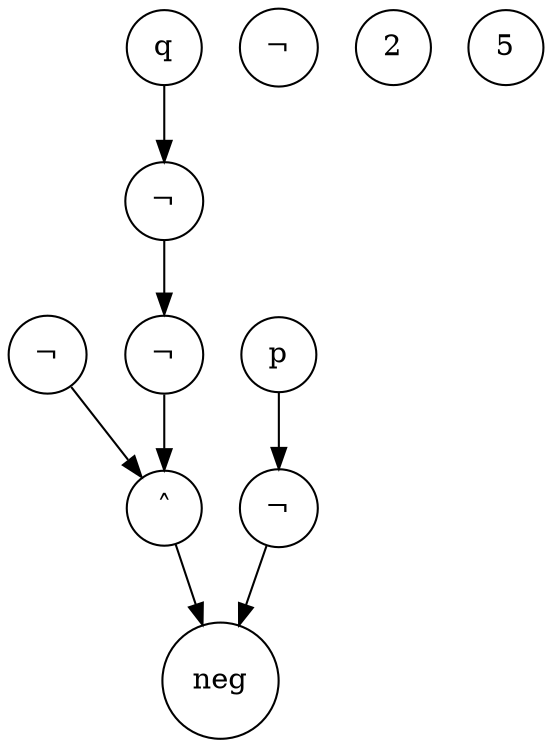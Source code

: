 digraph { 

node[shape = plaintext];

node[shape = circle];
	neg1[label="¬"];
	neg2[label="¬"];
	neg3[label="¬"];
	neg4[label="¬"];
	neg5[label="¬"];
	and1[label="˄"];
	p[label="p"];
	q[label="q"];
	
p -> neg1
neg1 -> neg 2
q -> neg3
neg3 -> neg4
neg2 -> and1
neg4 -> and1
and1 -> neg 5


}